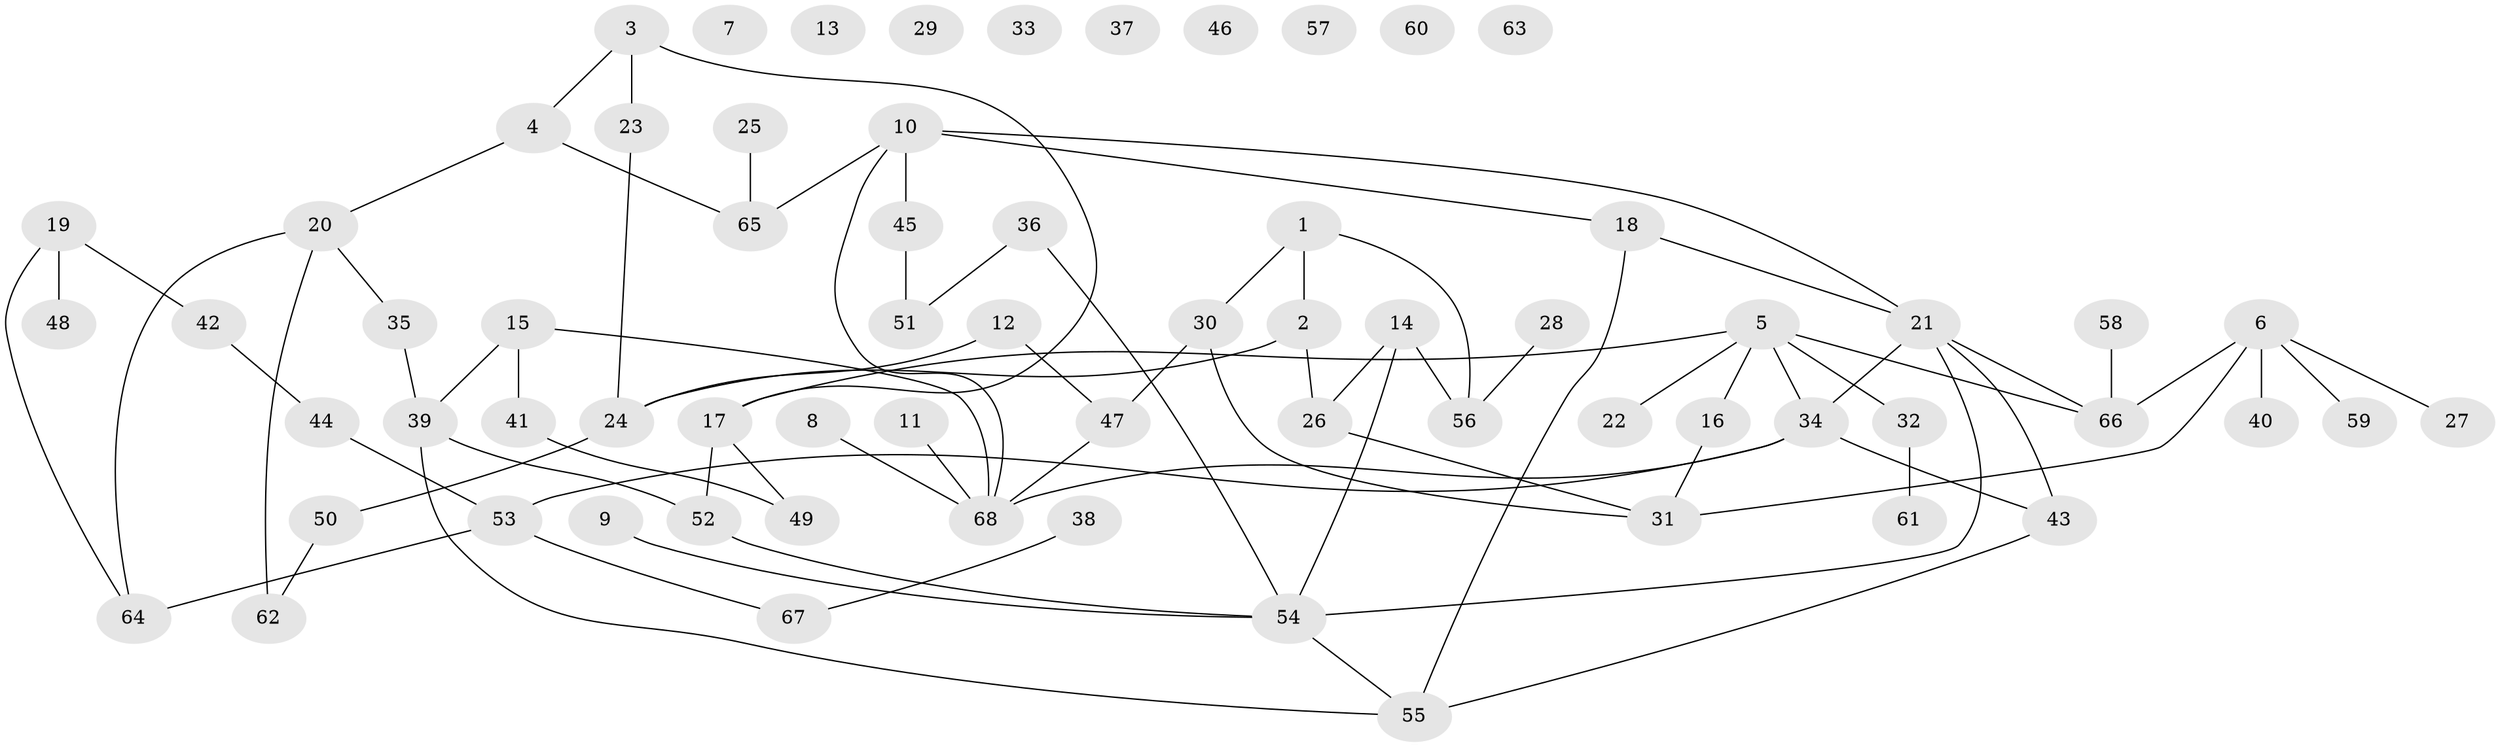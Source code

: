 // coarse degree distribution, {0: 0.225, 1: 0.2, 2: 0.35, 5: 0.05, 3: 0.075, 4: 0.025, 7: 0.025, 9: 0.025, 11: 0.025}
// Generated by graph-tools (version 1.1) at 2025/42/03/04/25 21:42:33]
// undirected, 68 vertices, 81 edges
graph export_dot {
graph [start="1"]
  node [color=gray90,style=filled];
  1;
  2;
  3;
  4;
  5;
  6;
  7;
  8;
  9;
  10;
  11;
  12;
  13;
  14;
  15;
  16;
  17;
  18;
  19;
  20;
  21;
  22;
  23;
  24;
  25;
  26;
  27;
  28;
  29;
  30;
  31;
  32;
  33;
  34;
  35;
  36;
  37;
  38;
  39;
  40;
  41;
  42;
  43;
  44;
  45;
  46;
  47;
  48;
  49;
  50;
  51;
  52;
  53;
  54;
  55;
  56;
  57;
  58;
  59;
  60;
  61;
  62;
  63;
  64;
  65;
  66;
  67;
  68;
  1 -- 2;
  1 -- 30;
  1 -- 56;
  2 -- 24;
  2 -- 26;
  3 -- 4;
  3 -- 17;
  3 -- 23;
  4 -- 20;
  4 -- 65;
  5 -- 16;
  5 -- 17;
  5 -- 22;
  5 -- 32;
  5 -- 34;
  5 -- 66;
  6 -- 27;
  6 -- 31;
  6 -- 40;
  6 -- 59;
  6 -- 66;
  8 -- 68;
  9 -- 54;
  10 -- 18;
  10 -- 21;
  10 -- 45;
  10 -- 65;
  10 -- 68;
  11 -- 68;
  12 -- 24;
  12 -- 47;
  14 -- 26;
  14 -- 54;
  14 -- 56;
  15 -- 39;
  15 -- 41;
  15 -- 68;
  16 -- 31;
  17 -- 49;
  17 -- 52;
  18 -- 21;
  18 -- 55;
  19 -- 42;
  19 -- 48;
  19 -- 64;
  20 -- 35;
  20 -- 62;
  20 -- 64;
  21 -- 34;
  21 -- 43;
  21 -- 54;
  21 -- 66;
  23 -- 24;
  24 -- 50;
  25 -- 65;
  26 -- 31;
  28 -- 56;
  30 -- 31;
  30 -- 47;
  32 -- 61;
  34 -- 43;
  34 -- 53;
  34 -- 68;
  35 -- 39;
  36 -- 51;
  36 -- 54;
  38 -- 67;
  39 -- 52;
  39 -- 55;
  41 -- 49;
  42 -- 44;
  43 -- 55;
  44 -- 53;
  45 -- 51;
  47 -- 68;
  50 -- 62;
  52 -- 54;
  53 -- 64;
  53 -- 67;
  54 -- 55;
  58 -- 66;
}
